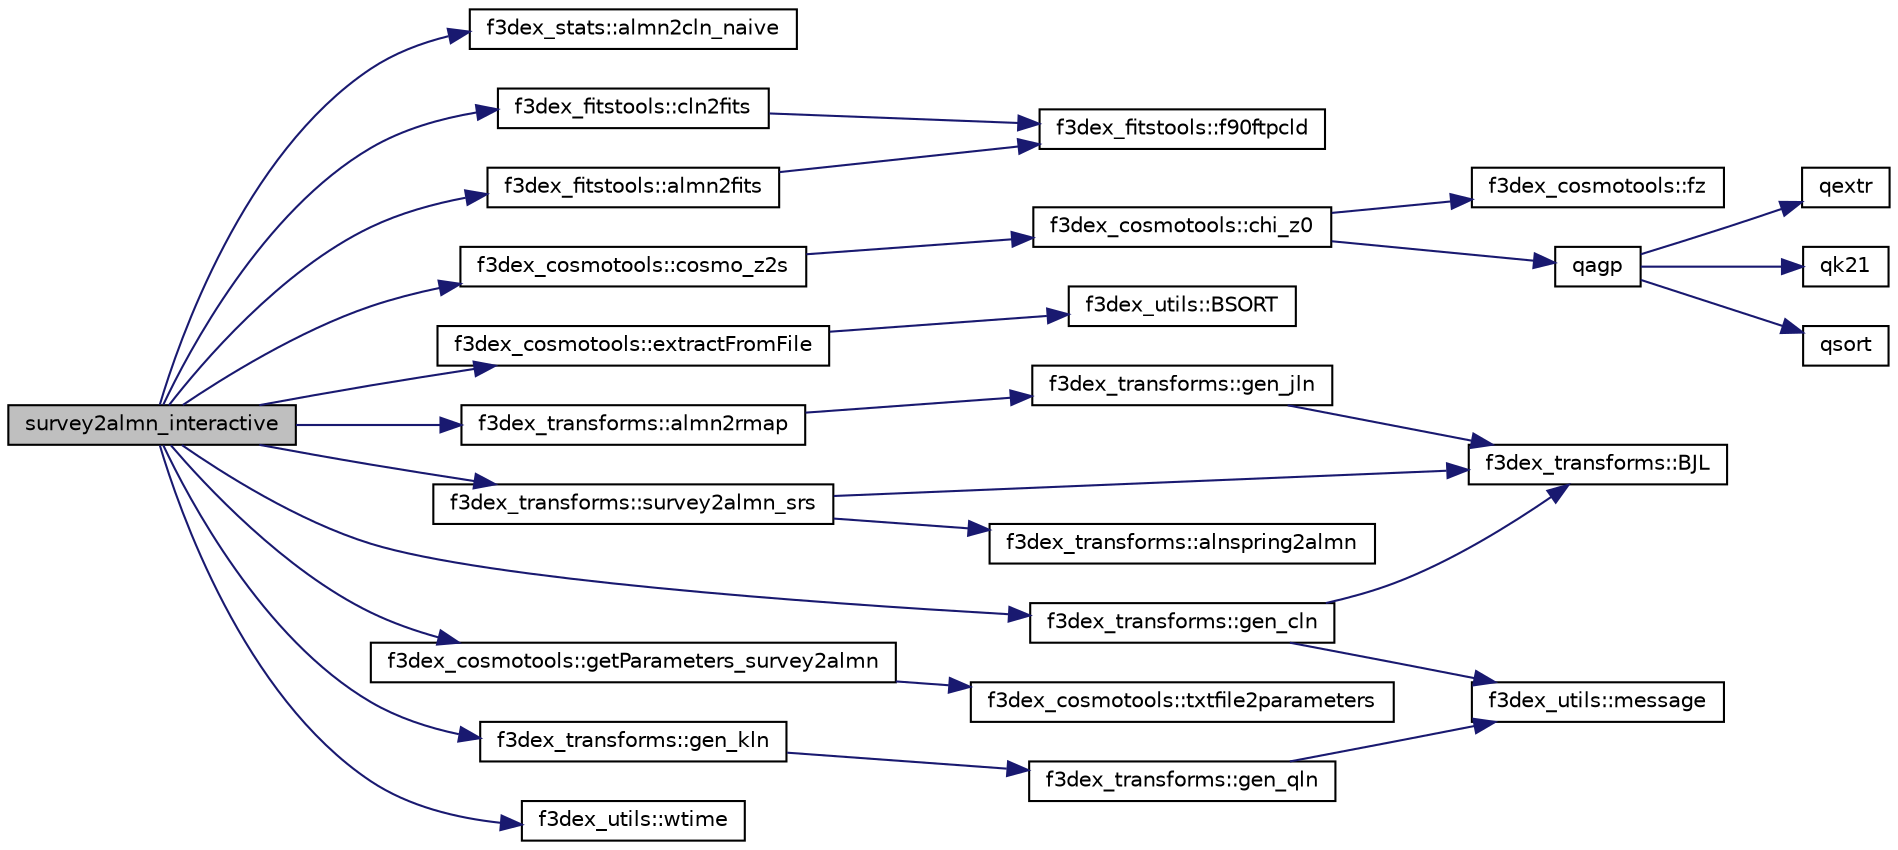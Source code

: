 digraph G
{
  edge [fontname="Helvetica",fontsize="10",labelfontname="Helvetica",labelfontsize="10"];
  node [fontname="Helvetica",fontsize="10",shape=record];
  rankdir=LR;
  Node1 [label="survey2almn_interactive",height=0.2,width=0.4,color="black", fillcolor="grey75", style="filled" fontcolor="black"];
  Node1 -> Node2 [color="midnightblue",fontsize="10",style="solid"];
  Node2 [label="f3dex_stats::almn2cln_naive",height=0.2,width=0.4,color="black", fillcolor="white", style="filled",URL="$namespacef3dex__stats.html#af82543b20c426be1736a4fed0d1ca80c",tooltip="Naive estimator for the almn&#39;s."];
  Node1 -> Node3 [color="midnightblue",fontsize="10",style="solid"];
  Node3 [label="f3dex_fitstools::almn2fits",height=0.2,width=0.4,color="black", fillcolor="white", style="filled",URL="$namespacef3dex__fitstools.html#a3bb8fd149a1c137d3176d484e28bbef0",tooltip="Write a_lmn&#39;s to file."];
  Node3 -> Node4 [color="midnightblue",fontsize="10",style="solid"];
  Node4 [label="f3dex_fitstools::f90ftpcld",height=0.2,width=0.4,color="black", fillcolor="white", style="filled",URL="$namespacef3dex__fitstools.html#a83e1158f828e86e43f1dc68bc0e7c59b"];
  Node1 -> Node5 [color="midnightblue",fontsize="10",style="solid"];
  Node5 [label="f3dex_transforms::almn2rmap",height=0.2,width=0.4,color="black", fillcolor="white", style="filled",URL="$namespacef3dex__transforms.html#a3e792eb35f030b601d9262ac031cfdb9"];
  Node5 -> Node6 [color="midnightblue",fontsize="10",style="solid"];
  Node6 [label="f3dex_transforms::gen_jln",height=0.2,width=0.4,color="black", fillcolor="white", style="filled",URL="$namespacef3dex__transforms.html#ad1ab102a8307876c7af8bd6868ea7ef2",tooltip="Computes series of jl(kln r)"];
  Node6 -> Node7 [color="midnightblue",fontsize="10",style="solid"];
  Node7 [label="f3dex_transforms::BJL",height=0.2,width=0.4,color="black", fillcolor="white", style="filled",URL="$namespacef3dex__transforms.html#a9b68481c890d75c3e3f4cbd4a7109830",tooltip="Compute the value of the l-th order spherical bessel FUNCTION at x."];
  Node1 -> Node8 [color="midnightblue",fontsize="10",style="solid"];
  Node8 [label="f3dex_fitstools::cln2fits",height=0.2,width=0.4,color="black", fillcolor="white", style="filled",URL="$namespacef3dex__fitstools.html#aab1f14e65c2837494cb15ff4fd54b372",tooltip="Write power spectrum to file."];
  Node8 -> Node4 [color="midnightblue",fontsize="10",style="solid"];
  Node1 -> Node9 [color="midnightblue",fontsize="10",style="solid"];
  Node9 [label="f3dex_cosmotools::cosmo_z2s",height=0.2,width=0.4,color="black", fillcolor="white", style="filled",URL="$namespacef3dex__cosmotools.html#a78ae43d2bd5f180e65c710dc694bcee4",tooltip="Converts series of redshift values into radial coordinates."];
  Node9 -> Node10 [color="midnightblue",fontsize="10",style="solid"];
  Node10 [label="f3dex_cosmotools::chi_z0",height=0.2,width=0.4,color="black", fillcolor="white", style="filled",URL="$namespacef3dex__cosmotools.html#abdbb37c7c522bf29ebf089412b9d7854",tooltip="Raw chi to rad conversion, using QUADPACK integration."];
  Node10 -> Node11 [color="midnightblue",fontsize="10",style="solid"];
  Node11 [label="f3dex_cosmotools::fz",height=0.2,width=0.4,color="black", fillcolor="white", style="filled",URL="$namespacef3dex__cosmotools.html#abba0e9b02d0f46a5abce5a0830da7f4d",tooltip="Cosmological function."];
  Node10 -> Node12 [color="midnightblue",fontsize="10",style="solid"];
  Node12 [label="qagp",height=0.2,width=0.4,color="black", fillcolor="white", style="filled",URL="$quadpack_8f90.html#a99cf2a02a14029fad4762555f04cac0e"];
  Node12 -> Node13 [color="midnightblue",fontsize="10",style="solid"];
  Node13 [label="qextr",height=0.2,width=0.4,color="black", fillcolor="white", style="filled",URL="$quadpack_8f90.html#a5a75101d080f224c63adde98a0e64386"];
  Node12 -> Node14 [color="midnightblue",fontsize="10",style="solid"];
  Node14 [label="qk21",height=0.2,width=0.4,color="black", fillcolor="white", style="filled",URL="$quadpack_8f90.html#a27241a527b249e9de59a5ed6bee5f805"];
  Node12 -> Node15 [color="midnightblue",fontsize="10",style="solid"];
  Node15 [label="qsort",height=0.2,width=0.4,color="black", fillcolor="white", style="filled",URL="$quadpack_8f90.html#a55e08a684c5a6315fb37dd0fdc66d8e6"];
  Node1 -> Node16 [color="midnightblue",fontsize="10",style="solid"];
  Node16 [label="f3dex_cosmotools::extractFromFile",height=0.2,width=0.4,color="black", fillcolor="white", style="filled",URL="$namespacef3dex__cosmotools.html#aaef3c07f112a83e6ff7a2762d5202fae",tooltip="Extracts parameters from file."];
  Node16 -> Node17 [color="midnightblue",fontsize="10",style="solid"];
  Node17 [label="f3dex_utils::BSORT",height=0.2,width=0.4,color="black", fillcolor="white", style="filled",URL="$namespacef3dex__utils.html#a2cce76cb1a695da8315cbf60507ec322",tooltip="Raw function doing bubble sort."];
  Node1 -> Node18 [color="midnightblue",fontsize="10",style="solid"];
  Node18 [label="f3dex_transforms::gen_cln",height=0.2,width=0.4,color="black", fillcolor="white", style="filled",URL="$namespacef3dex__transforms.html#aa6cd797c56b97503bf2d52131f6e5554",tooltip="Computes series of normalization coefficients."];
  Node18 -> Node7 [color="midnightblue",fontsize="10",style="solid"];
  Node18 -> Node19 [color="midnightblue",fontsize="10",style="solid"];
  Node19 [label="f3dex_utils::message",height=0.2,width=0.4,color="black", fillcolor="white", style="filled",URL="$namespacef3dex__utils.html#a92226ca7c662562058c56ba005f6fc36",tooltip="Print preformated messages."];
  Node1 -> Node20 [color="midnightblue",fontsize="10",style="solid"];
  Node20 [label="f3dex_transforms::gen_kln",height=0.2,width=0.4,color="black", fillcolor="white", style="filled",URL="$namespacef3dex__transforms.html#a4b80bc7cad52998fd0aff935a1695ee7",tooltip="Computes k spectrum."];
  Node20 -> Node21 [color="midnightblue",fontsize="10",style="solid"];
  Node21 [label="f3dex_transforms::gen_qln",height=0.2,width=0.4,color="black", fillcolor="white", style="filled",URL="$namespacef3dex__transforms.html#a02b926f933d186f2c9d9ab6d478a1601",tooltip="Computes series of roots of Bessel functions."];
  Node21 -> Node19 [color="midnightblue",fontsize="10",style="solid"];
  Node1 -> Node22 [color="midnightblue",fontsize="10",style="solid"];
  Node22 [label="f3dex_cosmotools::getParameters_survey2almn",height=0.2,width=0.4,color="black", fillcolor="white", style="filled",URL="$namespacef3dex__cosmotools.html#a8405dbd12e86a408520f40f1b0a68919",tooltip="Extracts parameters."];
  Node22 -> Node23 [color="midnightblue",fontsize="10",style="solid"];
  Node23 [label="f3dex_cosmotools::txtfile2parameters",height=0.2,width=0.4,color="black", fillcolor="white", style="filled",URL="$namespacef3dex__cosmotools.html#a609d3f29da9fc1be3bf27757e25532eb",tooltip="Scope and scan for parameters."];
  Node1 -> Node24 [color="midnightblue",fontsize="10",style="solid"];
  Node24 [label="f3dex_transforms::survey2almn_srs",height=0.2,width=0.4,color="black", fillcolor="white", style="filled",URL="$namespacef3dex__transforms.html#ae19f381573ccd64c64102bbd4181483f",tooltip="Performs the Fourier-Bessel decomposition (backward algorithm) of a discrete survey."];
  Node24 -> Node25 [color="midnightblue",fontsize="10",style="solid"];
  Node25 [label="f3dex_transforms::alnspring2almn",height=0.2,width=0.4,color="black", fillcolor="white", style="filled",URL="$namespacef3dex__transforms.html#aef309274871cf8eb0405b63f14ab26a2"];
  Node24 -> Node7 [color="midnightblue",fontsize="10",style="solid"];
  Node1 -> Node26 [color="midnightblue",fontsize="10",style="solid"];
  Node26 [label="f3dex_utils::wtime",height=0.2,width=0.4,color="black", fillcolor="white", style="filled",URL="$namespacef3dex__utils.html#ac5aa172010ec6cd9bd4c5273904b0405",tooltip="Measures system time."];
}
